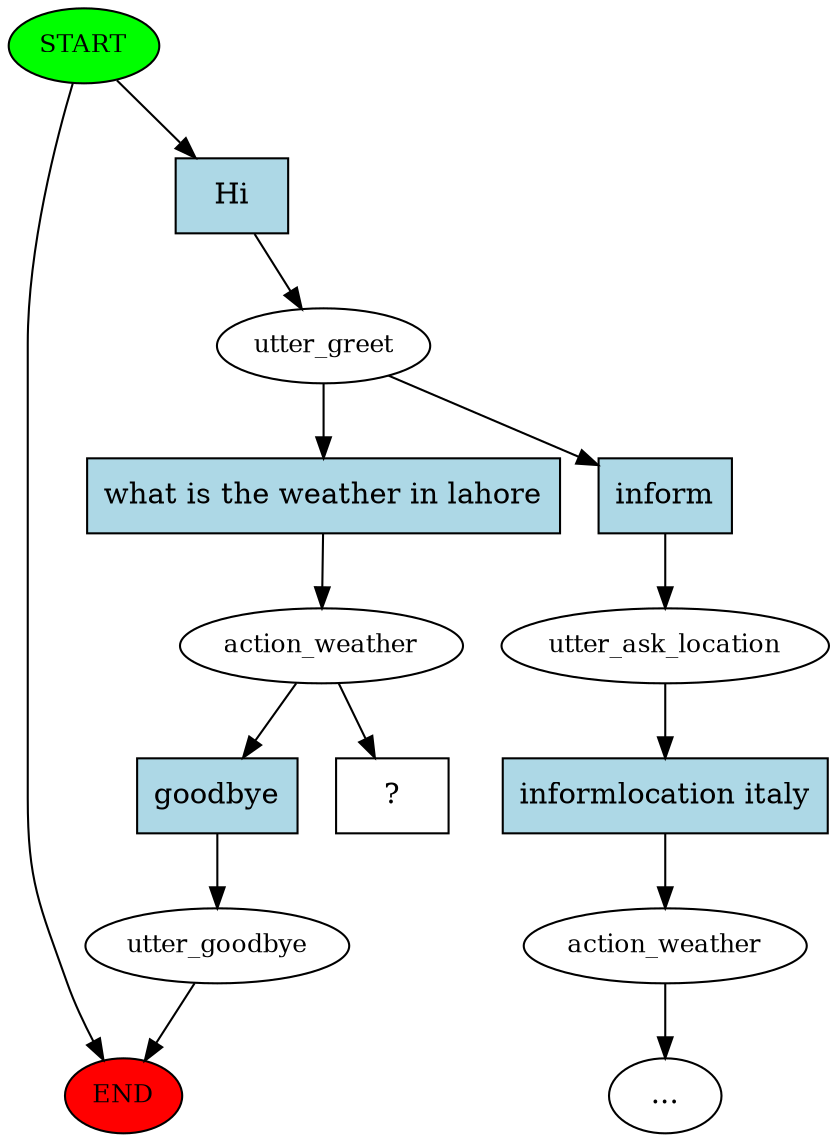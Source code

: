 digraph  {
0 [class="start active", fillcolor=green, fontsize=12, label=START, style=filled];
"-1" [class=end, fillcolor=red, fontsize=12, label=END, style=filled];
1 [class=active, fontsize=12, label=utter_greet];
2 [class="", fontsize=12, label=utter_ask_location];
3 [class="", fontsize=12, label=action_weather];
"-3" [class=ellipsis, label="..."];
5 [class=active, fontsize=12, label=action_weather];
6 [class="", fontsize=12, label=utter_goodbye];
9 [class="intent dashed active", label="  ?  ", shape=rect];
10 [class="intent active", fillcolor=lightblue, label=Hi, shape=rect, style=filled];
11 [class=intent, fillcolor=lightblue, label=inform, shape=rect, style=filled];
12 [class="intent active", fillcolor=lightblue, label="what is the weather in lahore", shape=rect, style=filled];
13 [class=intent, fillcolor=lightblue, label="informlocation italy", shape=rect, style=filled];
14 [class=intent, fillcolor=lightblue, label=goodbye, shape=rect, style=filled];
0 -> "-1"  [class="", key=NONE, label=""];
0 -> 10  [class=active, key=0];
1 -> 11  [class="", key=0];
1 -> 12  [class=active, key=0];
2 -> 13  [class="", key=0];
3 -> "-3"  [class="", key=NONE, label=""];
5 -> 9  [class=active, key=NONE, label=""];
5 -> 14  [class="", key=0];
6 -> "-1"  [class="", key=NONE, label=""];
10 -> 1  [class=active, key=0];
11 -> 2  [class="", key=0];
12 -> 5  [class=active, key=0];
13 -> 3  [class="", key=0];
14 -> 6  [class="", key=0];
}

